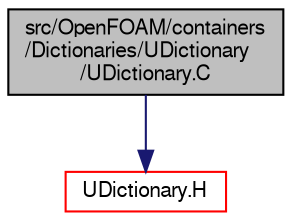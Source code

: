 digraph "src/OpenFOAM/containers/Dictionaries/UDictionary/UDictionary.C"
{
  bgcolor="transparent";
  edge [fontname="FreeSans",fontsize="10",labelfontname="FreeSans",labelfontsize="10"];
  node [fontname="FreeSans",fontsize="10",shape=record];
  Node1 [label="src/OpenFOAM/containers\l/Dictionaries/UDictionary\l/UDictionary.C",height=0.2,width=0.4,color="black", fillcolor="grey75", style="filled" fontcolor="black"];
  Node1 -> Node2 [color="midnightblue",fontsize="10",style="solid",fontname="FreeSans"];
  Node2 [label="UDictionary.H",height=0.2,width=0.4,color="red",URL="$a07107.html"];
}
